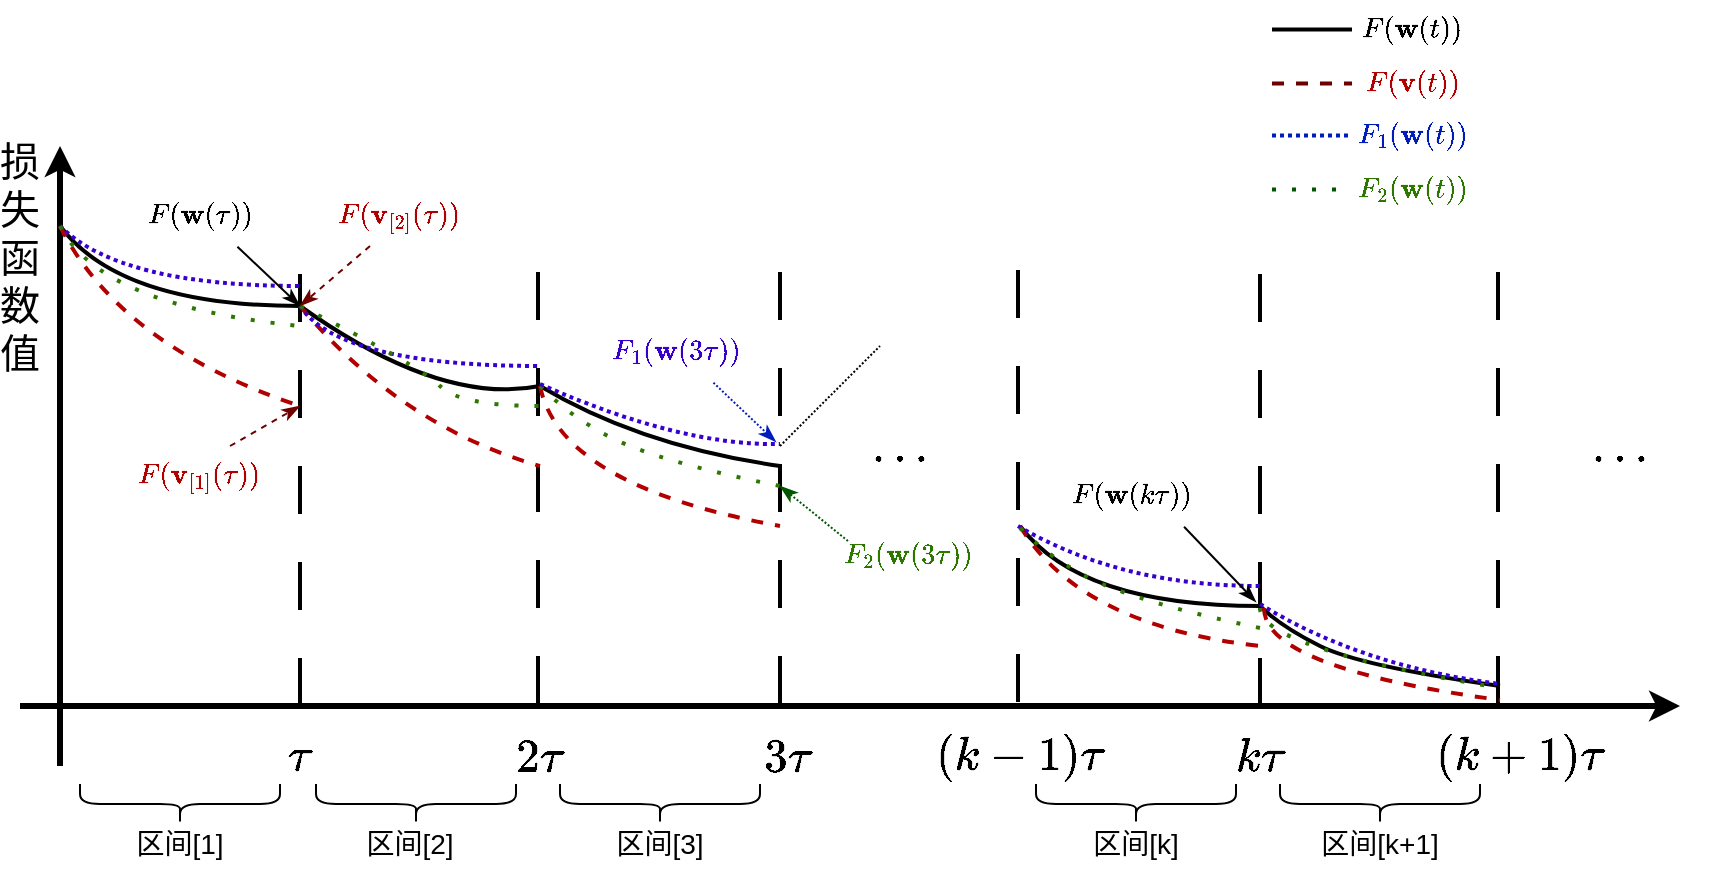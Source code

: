 <mxfile version="20.8.23" type="github">
  <diagram name="第 1 页" id="4poUl0bNpQtQ2WrYWVyK">
    <mxGraphModel dx="525" dy="776" grid="1" gridSize="10" guides="1" tooltips="1" connect="1" arrows="1" fold="1" page="1" pageScale="1" pageWidth="827" pageHeight="1169" math="1" shadow="0">
      <root>
        <mxCell id="0" />
        <mxCell id="1" parent="0" />
        <mxCell id="Bvl7Rsej5gtESfr3AA5e-1" value="" style="endArrow=classic;html=1;rounded=0;strokeWidth=3;" parent="1" edge="1">
          <mxGeometry width="50" height="50" relative="1" as="geometry">
            <mxPoint x="80" y="510" as="sourcePoint" />
            <mxPoint x="80" y="200" as="targetPoint" />
          </mxGeometry>
        </mxCell>
        <mxCell id="Bvl7Rsej5gtESfr3AA5e-2" value="" style="endArrow=classic;html=1;rounded=0;strokeWidth=3;" parent="1" edge="1">
          <mxGeometry width="50" height="50" relative="1" as="geometry">
            <mxPoint x="60" y="480" as="sourcePoint" />
            <mxPoint x="890" y="480" as="targetPoint" />
          </mxGeometry>
        </mxCell>
        <mxCell id="Bvl7Rsej5gtESfr3AA5e-3" value="" style="endArrow=none;dashed=1;html=1;rounded=0;strokeWidth=2;dashPattern=12 12;" parent="1" edge="1">
          <mxGeometry width="50" height="50" relative="1" as="geometry">
            <mxPoint x="200" y="480" as="sourcePoint" />
            <mxPoint x="200" y="240" as="targetPoint" />
          </mxGeometry>
        </mxCell>
        <mxCell id="Bvl7Rsej5gtESfr3AA5e-4" value="" style="endArrow=none;dashed=1;html=1;rounded=0;strokeWidth=2;dashPattern=12 12;" parent="1" edge="1">
          <mxGeometry width="50" height="50" relative="1" as="geometry">
            <mxPoint x="319" y="479" as="sourcePoint" />
            <mxPoint x="319" y="239" as="targetPoint" />
          </mxGeometry>
        </mxCell>
        <mxCell id="Bvl7Rsej5gtESfr3AA5e-5" value="" style="endArrow=none;dashed=1;html=1;rounded=0;strokeWidth=2;dashPattern=12 12;" parent="1" edge="1">
          <mxGeometry width="50" height="50" relative="1" as="geometry">
            <mxPoint x="440" y="479" as="sourcePoint" />
            <mxPoint x="440" y="239" as="targetPoint" />
          </mxGeometry>
        </mxCell>
        <mxCell id="Bvl7Rsej5gtESfr3AA5e-6" value="" style="endArrow=none;dashed=1;html=1;rounded=0;strokeWidth=2;dashPattern=12 12;" parent="1" edge="1">
          <mxGeometry width="50" height="50" relative="1" as="geometry">
            <mxPoint x="559" y="478" as="sourcePoint" />
            <mxPoint x="559" y="238" as="targetPoint" />
          </mxGeometry>
        </mxCell>
        <mxCell id="Bvl7Rsej5gtESfr3AA5e-7" value="" style="endArrow=none;dashed=1;html=1;rounded=0;strokeWidth=2;dashPattern=12 12;" parent="1" edge="1">
          <mxGeometry width="50" height="50" relative="1" as="geometry">
            <mxPoint x="680" y="480" as="sourcePoint" />
            <mxPoint x="680" y="240" as="targetPoint" />
          </mxGeometry>
        </mxCell>
        <mxCell id="Bvl7Rsej5gtESfr3AA5e-8" value="" style="endArrow=none;dashed=1;html=1;rounded=0;strokeWidth=2;dashPattern=12 12;" parent="1" edge="1">
          <mxGeometry width="50" height="50" relative="1" as="geometry">
            <mxPoint x="799" y="479" as="sourcePoint" />
            <mxPoint x="799" y="239" as="targetPoint" />
          </mxGeometry>
        </mxCell>
        <mxCell id="Bvl7Rsej5gtESfr3AA5e-11" value="$$F(\mathbf{w}(\tau))$$" style="text;html=1;strokeColor=none;fillColor=none;align=center;verticalAlign=middle;whiteSpace=wrap;rounded=0;" parent="1" vertex="1">
          <mxGeometry x="120" y="220" width="60" height="30" as="geometry" />
        </mxCell>
        <mxCell id="Bvl7Rsej5gtESfr3AA5e-12" value="$$F(\mathbf{v}_{[2]}(\tau))$$" style="text;html=1;strokeColor=none;fillColor=none;align=center;verticalAlign=middle;whiteSpace=wrap;rounded=0;fontColor=#B20000;" parent="1" vertex="1">
          <mxGeometry x="220" y="220" width="60" height="30" as="geometry" />
        </mxCell>
        <mxCell id="Bvl7Rsej5gtESfr3AA5e-14" value="$$\tau$$" style="text;html=1;strokeColor=none;fillColor=none;align=center;verticalAlign=middle;whiteSpace=wrap;rounded=0;fontSize=20;" parent="1" vertex="1">
          <mxGeometry x="170" y="490" width="60" height="30" as="geometry" />
        </mxCell>
        <mxCell id="Bvl7Rsej5gtESfr3AA5e-15" value="$$2\tau$$" style="text;html=1;strokeColor=none;fillColor=none;align=center;verticalAlign=middle;whiteSpace=wrap;rounded=0;fontSize=20;" parent="1" vertex="1">
          <mxGeometry x="290" y="490" width="60" height="30" as="geometry" />
        </mxCell>
        <mxCell id="Bvl7Rsej5gtESfr3AA5e-16" value="$$3\tau$$" style="text;html=1;strokeColor=none;fillColor=none;align=center;verticalAlign=middle;whiteSpace=wrap;rounded=0;fontSize=20;" parent="1" vertex="1">
          <mxGeometry x="414" y="490" width="60" height="30" as="geometry" />
        </mxCell>
        <mxCell id="Bvl7Rsej5gtESfr3AA5e-17" value="$$(k-1)\tau$$" style="text;html=1;strokeColor=none;fillColor=none;align=center;verticalAlign=middle;whiteSpace=wrap;rounded=0;fontSize=20;" parent="1" vertex="1">
          <mxGeometry x="530" y="490" width="60" height="30" as="geometry" />
        </mxCell>
        <mxCell id="Bvl7Rsej5gtESfr3AA5e-18" value="$$k\tau$$" style="text;html=1;strokeColor=none;fillColor=none;align=center;verticalAlign=middle;whiteSpace=wrap;rounded=0;fontSize=20;" parent="1" vertex="1">
          <mxGeometry x="650" y="490" width="60" height="30" as="geometry" />
        </mxCell>
        <mxCell id="Bvl7Rsej5gtESfr3AA5e-19" value="$$(k+1)\tau$$" style="text;html=1;strokeColor=none;fillColor=none;align=center;verticalAlign=middle;whiteSpace=wrap;rounded=0;fontSize=20;" parent="1" vertex="1">
          <mxGeometry x="780" y="490" width="60" height="30" as="geometry" />
        </mxCell>
        <mxCell id="Bvl7Rsej5gtESfr3AA5e-20" value="" style="curved=1;endArrow=none;html=1;rounded=0;strokeWidth=2;fontSize=20;endFill=0;" parent="1" edge="1">
          <mxGeometry width="50" height="50" relative="1" as="geometry">
            <mxPoint x="80" y="240" as="sourcePoint" />
            <mxPoint x="200" y="280" as="targetPoint" />
            <Array as="points">
              <mxPoint x="110" y="280" />
            </Array>
          </mxGeometry>
        </mxCell>
        <mxCell id="Bvl7Rsej5gtESfr3AA5e-23" value="" style="curved=1;endArrow=none;html=1;rounded=0;strokeWidth=2;fontSize=20;endFill=0;" parent="1" edge="1">
          <mxGeometry width="50" height="50" relative="1" as="geometry">
            <mxPoint x="200" y="280" as="sourcePoint" />
            <mxPoint x="320" y="320" as="targetPoint" />
            <Array as="points">
              <mxPoint x="270" y="330" />
            </Array>
          </mxGeometry>
        </mxCell>
        <mxCell id="Bvl7Rsej5gtESfr3AA5e-24" value="" style="curved=1;endArrow=none;html=1;rounded=0;strokeWidth=2;fontSize=20;endFill=0;" parent="1" edge="1">
          <mxGeometry width="50" height="50" relative="1" as="geometry">
            <mxPoint x="320" y="320" as="sourcePoint" />
            <mxPoint x="440" y="360" as="targetPoint" />
            <Array as="points">
              <mxPoint x="370" y="350" />
            </Array>
          </mxGeometry>
        </mxCell>
        <mxCell id="Bvl7Rsej5gtESfr3AA5e-25" value="" style="curved=1;endArrow=none;html=1;rounded=0;strokeWidth=2;fontSize=20;endFill=0;" parent="1" edge="1">
          <mxGeometry width="50" height="50" relative="1" as="geometry">
            <mxPoint x="560" y="390" as="sourcePoint" />
            <mxPoint x="680" y="430" as="targetPoint" />
            <Array as="points">
              <mxPoint x="590" y="430" />
            </Array>
          </mxGeometry>
        </mxCell>
        <mxCell id="Bvl7Rsej5gtESfr3AA5e-26" value="" style="curved=1;endArrow=none;html=1;rounded=0;strokeWidth=2;fontSize=20;endFill=0;" parent="1" edge="1">
          <mxGeometry width="50" height="50" relative="1" as="geometry">
            <mxPoint x="680" y="430" as="sourcePoint" />
            <mxPoint x="800" y="470" as="targetPoint" />
            <Array as="points">
              <mxPoint x="690" y="440" />
              <mxPoint x="730" y="460" />
            </Array>
          </mxGeometry>
        </mxCell>
        <mxCell id="Bvl7Rsej5gtESfr3AA5e-27" value="" style="curved=1;endArrow=none;html=1;rounded=0;strokeWidth=2;fontSize=20;endFill=0;fillColor=#e51400;strokeColor=#B20000;dashed=1;" parent="1" edge="1">
          <mxGeometry width="50" height="50" relative="1" as="geometry">
            <mxPoint x="80" y="240" as="sourcePoint" />
            <mxPoint x="200" y="330" as="targetPoint" />
            <Array as="points">
              <mxPoint x="110" y="300" />
            </Array>
          </mxGeometry>
        </mxCell>
        <mxCell id="Bvl7Rsej5gtESfr3AA5e-28" value="" style="curved=1;endArrow=none;html=1;rounded=0;strokeWidth=2;fontSize=20;endFill=0;fillColor=#e51400;strokeColor=#B20000;dashed=1;" parent="1" edge="1">
          <mxGeometry width="50" height="50" relative="1" as="geometry">
            <mxPoint x="200" y="280" as="sourcePoint" />
            <mxPoint x="320" y="360" as="targetPoint" />
            <Array as="points">
              <mxPoint x="250" y="340" />
            </Array>
          </mxGeometry>
        </mxCell>
        <mxCell id="Bvl7Rsej5gtESfr3AA5e-29" value="" style="curved=1;endArrow=none;html=1;rounded=0;strokeWidth=2;fontSize=20;endFill=0;fillColor=#e51400;strokeColor=#B20000;dashed=1;" parent="1" edge="1">
          <mxGeometry width="50" height="50" relative="1" as="geometry">
            <mxPoint x="320" y="320" as="sourcePoint" />
            <mxPoint x="440" y="390" as="targetPoint" />
            <Array as="points">
              <mxPoint x="330" y="370" />
            </Array>
          </mxGeometry>
        </mxCell>
        <mxCell id="Bvl7Rsej5gtESfr3AA5e-30" value="" style="curved=1;endArrow=none;html=1;rounded=0;strokeWidth=2;fontSize=20;endFill=0;fillColor=#e51400;strokeColor=#B20000;dashed=1;" parent="1" edge="1">
          <mxGeometry width="50" height="50" relative="1" as="geometry">
            <mxPoint x="560" y="390" as="sourcePoint" />
            <mxPoint x="680" y="450" as="targetPoint" />
            <Array as="points">
              <mxPoint x="590" y="440" />
            </Array>
          </mxGeometry>
        </mxCell>
        <mxCell id="Bvl7Rsej5gtESfr3AA5e-31" value="" style="curved=1;endArrow=none;html=1;rounded=0;strokeWidth=2;fontSize=20;endFill=0;fillColor=#e51400;strokeColor=#B20000;dashed=1;" parent="1" edge="1">
          <mxGeometry width="50" height="50" relative="1" as="geometry">
            <mxPoint x="682" y="431" as="sourcePoint" />
            <mxPoint x="800" y="477" as="targetPoint" />
            <Array as="points">
              <mxPoint x="682" y="461" />
            </Array>
          </mxGeometry>
        </mxCell>
        <mxCell id="Bvl7Rsej5gtESfr3AA5e-32" value="$$\cdots$$" style="text;html=1;strokeColor=none;fillColor=none;align=center;verticalAlign=middle;whiteSpace=wrap;rounded=0;fontSize=20;fontStyle=0" parent="1" vertex="1">
          <mxGeometry x="470" y="340" width="60" height="30" as="geometry" />
        </mxCell>
        <mxCell id="Bvl7Rsej5gtESfr3AA5e-33" value="$$\cdots$$" style="text;html=1;strokeColor=none;fillColor=none;align=center;verticalAlign=middle;whiteSpace=wrap;rounded=0;fontSize=20;fontStyle=0" parent="1" vertex="1">
          <mxGeometry x="830" y="340" width="60" height="30" as="geometry" />
        </mxCell>
        <mxCell id="Bvl7Rsej5gtESfr3AA5e-34" value="" style="curved=1;endArrow=none;html=1;rounded=0;strokeWidth=2;fontSize=20;endFill=0;fillColor=#6a00ff;strokeColor=#3700CC;dashed=1;dashPattern=1 1;" parent="1" edge="1">
          <mxGeometry width="50" height="50" relative="1" as="geometry">
            <mxPoint x="80" y="240" as="sourcePoint" />
            <mxPoint x="200" y="270" as="targetPoint" />
            <Array as="points">
              <mxPoint x="110" y="270" />
            </Array>
          </mxGeometry>
        </mxCell>
        <mxCell id="Bvl7Rsej5gtESfr3AA5e-35" value="" style="curved=1;endArrow=none;html=1;rounded=0;strokeWidth=2;fontSize=20;endFill=0;fillColor=#60a917;strokeColor=#2D7600;dashed=1;dashPattern=1 4;" parent="1" edge="1">
          <mxGeometry width="50" height="50" relative="1" as="geometry">
            <mxPoint x="80" y="240" as="sourcePoint" />
            <mxPoint x="200" y="290" as="targetPoint" />
            <Array as="points">
              <mxPoint x="100" y="280" />
            </Array>
          </mxGeometry>
        </mxCell>
        <mxCell id="Bvl7Rsej5gtESfr3AA5e-36" value="" style="curved=1;endArrow=none;html=1;rounded=0;strokeWidth=2;fontSize=20;endFill=0;fillColor=#6a00ff;strokeColor=#3700CC;dashed=1;dashPattern=1 1;" parent="1" edge="1">
          <mxGeometry width="50" height="50" relative="1" as="geometry">
            <mxPoint x="200" y="280" as="sourcePoint" />
            <mxPoint x="320" y="310" as="targetPoint" />
            <Array as="points">
              <mxPoint x="220" y="310" />
            </Array>
          </mxGeometry>
        </mxCell>
        <mxCell id="Bvl7Rsej5gtESfr3AA5e-37" value="" style="curved=1;endArrow=none;html=1;rounded=0;strokeWidth=2;fontSize=20;endFill=0;fillColor=#60a917;strokeColor=#2D7600;dashed=1;dashPattern=1 4;" parent="1" edge="1">
          <mxGeometry width="50" height="50" relative="1" as="geometry">
            <mxPoint x="200" y="280" as="sourcePoint" />
            <mxPoint x="320" y="330" as="targetPoint" />
            <Array as="points">
              <mxPoint x="260" y="310" />
              <mxPoint x="280" y="330" />
            </Array>
          </mxGeometry>
        </mxCell>
        <mxCell id="Bvl7Rsej5gtESfr3AA5e-38" value="损失函数值" style="text;html=1;strokeColor=none;fillColor=none;align=center;verticalAlign=middle;whiteSpace=wrap;rounded=0;fontSize=20;" parent="1" vertex="1">
          <mxGeometry x="50" y="240" width="20" height="30" as="geometry" />
        </mxCell>
        <mxCell id="Bvl7Rsej5gtESfr3AA5e-39" value="" style="shape=curlyBracket;whiteSpace=wrap;html=1;rounded=1;flipH=1;labelPosition=right;verticalLabelPosition=middle;align=left;verticalAlign=middle;fontSize=20;rotation=90;" parent="1" vertex="1">
          <mxGeometry x="130" y="479" width="20" height="100" as="geometry" />
        </mxCell>
        <mxCell id="Bvl7Rsej5gtESfr3AA5e-44" value="" style="shape=curlyBracket;whiteSpace=wrap;html=1;rounded=1;flipH=1;labelPosition=right;verticalLabelPosition=middle;align=left;verticalAlign=middle;fontSize=20;rotation=90;" parent="1" vertex="1">
          <mxGeometry x="248" y="479" width="20" height="100" as="geometry" />
        </mxCell>
        <mxCell id="Bvl7Rsej5gtESfr3AA5e-45" value="" style="shape=curlyBracket;whiteSpace=wrap;html=1;rounded=1;flipH=1;labelPosition=right;verticalLabelPosition=middle;align=left;verticalAlign=middle;fontSize=20;rotation=90;" parent="1" vertex="1">
          <mxGeometry x="370" y="479" width="20" height="100" as="geometry" />
        </mxCell>
        <mxCell id="Bvl7Rsej5gtESfr3AA5e-49" value="" style="shape=curlyBracket;whiteSpace=wrap;html=1;rounded=1;flipH=1;labelPosition=right;verticalLabelPosition=middle;align=left;verticalAlign=middle;fontSize=20;rotation=90;" parent="1" vertex="1">
          <mxGeometry x="608" y="479" width="20" height="100" as="geometry" />
        </mxCell>
        <mxCell id="Bvl7Rsej5gtESfr3AA5e-50" value="" style="shape=curlyBracket;whiteSpace=wrap;html=1;rounded=1;flipH=1;labelPosition=right;verticalLabelPosition=middle;align=left;verticalAlign=middle;fontSize=20;rotation=90;" parent="1" vertex="1">
          <mxGeometry x="730" y="479" width="20" height="100" as="geometry" />
        </mxCell>
        <mxCell id="Bvl7Rsej5gtESfr3AA5e-51" value="区间[1]" style="text;html=1;strokeColor=none;fillColor=none;align=center;verticalAlign=middle;whiteSpace=wrap;rounded=0;fontSize=14;" parent="1" vertex="1">
          <mxGeometry x="95" y="534" width="90" height="30" as="geometry" />
        </mxCell>
        <mxCell id="Bvl7Rsej5gtESfr3AA5e-55" value="区间[2]" style="text;html=1;strokeColor=none;fillColor=none;align=center;verticalAlign=middle;whiteSpace=wrap;rounded=0;fontSize=14;" parent="1" vertex="1">
          <mxGeometry x="210" y="534" width="90" height="30" as="geometry" />
        </mxCell>
        <mxCell id="Bvl7Rsej5gtESfr3AA5e-56" value="区间[3]" style="text;html=1;strokeColor=none;fillColor=none;align=center;verticalAlign=middle;whiteSpace=wrap;rounded=0;fontSize=14;" parent="1" vertex="1">
          <mxGeometry x="335" y="534" width="90" height="30" as="geometry" />
        </mxCell>
        <mxCell id="Bvl7Rsej5gtESfr3AA5e-57" value="区间[k]" style="text;html=1;strokeColor=none;fillColor=none;align=center;verticalAlign=middle;whiteSpace=wrap;rounded=0;fontSize=14;" parent="1" vertex="1">
          <mxGeometry x="573" y="534" width="90" height="30" as="geometry" />
        </mxCell>
        <mxCell id="Bvl7Rsej5gtESfr3AA5e-58" value="区间[k+1]" style="text;html=1;strokeColor=none;fillColor=none;align=center;verticalAlign=middle;whiteSpace=wrap;rounded=0;fontSize=14;" parent="1" vertex="1">
          <mxGeometry x="695" y="534" width="90" height="30" as="geometry" />
        </mxCell>
        <mxCell id="Bvl7Rsej5gtESfr3AA5e-59" value="" style="curved=1;endArrow=none;html=1;rounded=0;strokeWidth=2;fontSize=20;endFill=0;fillColor=#60a917;strokeColor=#2D7600;dashed=1;dashPattern=1 4;" parent="1" edge="1">
          <mxGeometry width="50" height="50" relative="1" as="geometry">
            <mxPoint x="320" y="320" as="sourcePoint" />
            <mxPoint x="440" y="370" as="targetPoint" />
            <Array as="points">
              <mxPoint x="340" y="340" />
              <mxPoint x="390" y="360" />
            </Array>
          </mxGeometry>
        </mxCell>
        <mxCell id="Bvl7Rsej5gtESfr3AA5e-60" value="" style="curved=1;endArrow=none;html=1;rounded=0;strokeWidth=2;fontSize=20;endFill=0;fillColor=#6a00ff;strokeColor=#3700CC;dashed=1;dashPattern=1 1;" parent="1" edge="1">
          <mxGeometry width="50" height="50" relative="1" as="geometry">
            <mxPoint x="320" y="319" as="sourcePoint" />
            <mxPoint x="440" y="349" as="targetPoint" />
            <Array as="points">
              <mxPoint x="390" y="350" />
            </Array>
          </mxGeometry>
        </mxCell>
        <mxCell id="Bvl7Rsej5gtESfr3AA5e-61" value="" style="curved=1;endArrow=none;html=1;rounded=0;strokeWidth=2;fontSize=20;endFill=0;fillColor=#6a00ff;strokeColor=#3700CC;dashed=1;dashPattern=1 1;" parent="1" edge="1">
          <mxGeometry width="50" height="50" relative="1" as="geometry">
            <mxPoint x="559" y="390" as="sourcePoint" />
            <mxPoint x="680" y="420" as="targetPoint" />
            <Array as="points">
              <mxPoint x="610" y="420" />
            </Array>
          </mxGeometry>
        </mxCell>
        <mxCell id="Bvl7Rsej5gtESfr3AA5e-62" value="" style="curved=1;endArrow=none;html=1;rounded=0;strokeWidth=2;fontSize=20;endFill=0;fillColor=#60a917;strokeColor=#2D7600;dashed=1;dashPattern=1 4;" parent="1" edge="1">
          <mxGeometry width="50" height="50" relative="1" as="geometry">
            <mxPoint x="560" y="391" as="sourcePoint" />
            <mxPoint x="680" y="441" as="targetPoint" />
            <Array as="points">
              <mxPoint x="580" y="411" />
              <mxPoint x="632" y="431" />
            </Array>
          </mxGeometry>
        </mxCell>
        <mxCell id="Bvl7Rsej5gtESfr3AA5e-63" value="" style="curved=1;endArrow=none;html=1;rounded=0;strokeWidth=2;fontSize=20;endFill=0;fillColor=#60a917;strokeColor=#2D7600;dashed=1;dashPattern=1 4;" parent="1" edge="1">
          <mxGeometry width="50" height="50" relative="1" as="geometry">
            <mxPoint x="680" y="431" as="sourcePoint" />
            <mxPoint x="800" y="471" as="targetPoint" />
            <Array as="points">
              <mxPoint x="680" y="451" />
            </Array>
          </mxGeometry>
        </mxCell>
        <mxCell id="Bvl7Rsej5gtESfr3AA5e-64" value="" style="curved=1;endArrow=none;html=1;rounded=0;strokeWidth=2;fontSize=20;endFill=0;fillColor=#6a00ff;strokeColor=#3700CC;dashed=1;dashPattern=1 1;" parent="1" edge="1">
          <mxGeometry width="50" height="50" relative="1" as="geometry">
            <mxPoint x="680" y="429" as="sourcePoint" />
            <mxPoint x="800" y="469" as="targetPoint" />
            <Array as="points">
              <mxPoint x="730" y="460" />
            </Array>
          </mxGeometry>
        </mxCell>
        <mxCell id="Bvl7Rsej5gtESfr3AA5e-65" value="" style="endArrow=classicThin;html=1;rounded=0;strokeWidth=1;fontSize=14;exitX=0.812;exitY=1.012;exitDx=0;exitDy=0;exitPerimeter=0;endFill=1;" parent="1" source="Bvl7Rsej5gtESfr3AA5e-11" edge="1">
          <mxGeometry width="50" height="50" relative="1" as="geometry">
            <mxPoint x="200" y="250" as="sourcePoint" />
            <mxPoint x="200" y="280" as="targetPoint" />
          </mxGeometry>
        </mxCell>
        <mxCell id="Bvl7Rsej5gtESfr3AA5e-66" value="" style="endArrow=classicThin;html=1;rounded=0;strokeWidth=1;fontSize=14;exitX=0.25;exitY=1;exitDx=0;exitDy=0;endFill=1;fillColor=#a20025;strokeColor=#6F0000;dashed=1;" parent="1" source="Bvl7Rsej5gtESfr3AA5e-12" edge="1">
          <mxGeometry width="50" height="50" relative="1" as="geometry">
            <mxPoint x="179" y="260" as="sourcePoint" />
            <mxPoint x="200" y="280" as="targetPoint" />
          </mxGeometry>
        </mxCell>
        <mxCell id="Bvl7Rsej5gtESfr3AA5e-67" value="$$F(\mathbf{v}_{[1]}(\tau))$$" style="text;html=1;strokeColor=none;fillColor=none;align=center;verticalAlign=middle;whiteSpace=wrap;rounded=0;fontColor=#B20000;" parent="1" vertex="1">
          <mxGeometry x="120" y="350" width="60" height="30" as="geometry" />
        </mxCell>
        <mxCell id="Bvl7Rsej5gtESfr3AA5e-68" value="" style="endArrow=classicThin;html=1;rounded=0;strokeWidth=1;fontSize=14;exitX=0.75;exitY=0;exitDx=0;exitDy=0;endFill=1;fillColor=#a20025;strokeColor=#6F0000;dashed=1;" parent="1" source="Bvl7Rsej5gtESfr3AA5e-67" edge="1">
          <mxGeometry width="50" height="50" relative="1" as="geometry">
            <mxPoint x="79" y="390" as="sourcePoint" />
            <mxPoint x="200" y="330" as="targetPoint" />
          </mxGeometry>
        </mxCell>
        <mxCell id="Bvl7Rsej5gtESfr3AA5e-69" value="$$F_1(\mathbf{w}(3\tau))$$" style="text;html=1;strokeColor=none;fillColor=none;align=center;verticalAlign=middle;whiteSpace=wrap;rounded=0;fontColor=#3700CC;" parent="1" vertex="1">
          <mxGeometry x="358" y="288" width="60" height="30" as="geometry" />
        </mxCell>
        <mxCell id="Bvl7Rsej5gtESfr3AA5e-70" value="" style="endArrow=classicThin;html=1;rounded=0;strokeWidth=1;fontSize=14;exitX=0.812;exitY=1.012;exitDx=0;exitDy=0;exitPerimeter=0;endFill=1;fillColor=#0050ef;strokeColor=#001DBC;dashed=1;dashPattern=1 1;" parent="1" source="Bvl7Rsej5gtESfr3AA5e-69" edge="1">
          <mxGeometry width="50" height="50" relative="1" as="geometry">
            <mxPoint x="438" y="318" as="sourcePoint" />
            <mxPoint x="438" y="348" as="targetPoint" />
          </mxGeometry>
        </mxCell>
        <mxCell id="Bvl7Rsej5gtESfr3AA5e-72" value="$$F_2(\mathbf{w}(3\tau))$$" style="text;html=1;strokeColor=none;fillColor=none;align=center;verticalAlign=middle;whiteSpace=wrap;rounded=0;fontColor=#2D7600;" parent="1" vertex="1">
          <mxGeometry x="474" y="390" width="60" height="30" as="geometry" />
        </mxCell>
        <mxCell id="Bvl7Rsej5gtESfr3AA5e-73" value="" style="endArrow=classicThin;html=1;rounded=0;strokeWidth=1;fontSize=14;exitX=0;exitY=0.25;exitDx=0;exitDy=0;endFill=1;fillColor=#008a00;strokeColor=#005700;dashed=1;dashPattern=1 1;fontColor=#2D7600;" parent="1" source="Bvl7Rsej5gtESfr3AA5e-72" edge="1">
          <mxGeometry width="50" height="50" relative="1" as="geometry">
            <mxPoint x="554" y="420" as="sourcePoint" />
            <mxPoint x="440" y="370" as="targetPoint" />
          </mxGeometry>
        </mxCell>
        <mxCell id="Bvl7Rsej5gtESfr3AA5e-75" value="" style="endArrow=none;html=1;rounded=0;dashed=1;dashPattern=1 1;strokeWidth=1;fontSize=14;fontColor=#2D7600;" parent="1" edge="1">
          <mxGeometry width="50" height="50" relative="1" as="geometry">
            <mxPoint x="440" y="350" as="sourcePoint" />
            <mxPoint x="490" y="300" as="targetPoint" />
          </mxGeometry>
        </mxCell>
        <mxCell id="Bvl7Rsej5gtESfr3AA5e-87" value="" style="group" parent="1" vertex="1" connectable="0">
          <mxGeometry x="686" y="207" width="100" height="30" as="geometry" />
        </mxCell>
        <mxCell id="Bvl7Rsej5gtESfr3AA5e-85" value="$$F_2(\mathbf{w}(t))$$" style="text;html=1;strokeColor=none;fillColor=none;align=center;verticalAlign=middle;whiteSpace=wrap;rounded=0;fontColor=#2D7600;" parent="Bvl7Rsej5gtESfr3AA5e-87" vertex="1">
          <mxGeometry x="40" width="60" height="30" as="geometry" />
        </mxCell>
        <mxCell id="Bvl7Rsej5gtESfr3AA5e-86" value="" style="endArrow=none;html=1;rounded=0;strokeWidth=2;fontSize=14;fontColor=#2D7600;fillColor=#008a00;strokeColor=#005700;dashed=1;dashPattern=1 4;" parent="Bvl7Rsej5gtESfr3AA5e-87" edge="1">
          <mxGeometry width="50" height="50" relative="1" as="geometry">
            <mxPoint y="14.69" as="sourcePoint" />
            <mxPoint x="40" y="14.69" as="targetPoint" />
          </mxGeometry>
        </mxCell>
        <mxCell id="Bvl7Rsej5gtESfr3AA5e-88" value="" style="group" parent="1" vertex="1" connectable="0">
          <mxGeometry x="686" y="180" width="100" height="30" as="geometry" />
        </mxCell>
        <mxCell id="Bvl7Rsej5gtESfr3AA5e-83" value="$$F_1(\mathbf{w}(t))$$" style="text;html=1;strokeColor=none;fillColor=none;align=center;verticalAlign=middle;whiteSpace=wrap;rounded=0;fontColor=#001DBC;" parent="Bvl7Rsej5gtESfr3AA5e-88" vertex="1">
          <mxGeometry x="40" width="60" height="30" as="geometry" />
        </mxCell>
        <mxCell id="Bvl7Rsej5gtESfr3AA5e-84" value="" style="endArrow=none;html=1;rounded=0;strokeWidth=2;fontSize=14;fontColor=#2D7600;fillColor=#0050ef;strokeColor=#001DBC;dashed=1;dashPattern=1 1;" parent="Bvl7Rsej5gtESfr3AA5e-88" edge="1">
          <mxGeometry width="50" height="50" relative="1" as="geometry">
            <mxPoint y="14.69" as="sourcePoint" />
            <mxPoint x="40" y="14.69" as="targetPoint" />
          </mxGeometry>
        </mxCell>
        <mxCell id="Bvl7Rsej5gtESfr3AA5e-89" value="" style="group" parent="1" vertex="1" connectable="0">
          <mxGeometry x="686" y="154" width="100" height="30" as="geometry" />
        </mxCell>
        <mxCell id="Bvl7Rsej5gtESfr3AA5e-78" value="$$F(\mathbf{v}(t))$$" style="text;html=1;strokeColor=none;fillColor=none;align=center;verticalAlign=middle;whiteSpace=wrap;rounded=0;fontColor=#B20000;" parent="Bvl7Rsej5gtESfr3AA5e-89" vertex="1">
          <mxGeometry x="40" width="60" height="30" as="geometry" />
        </mxCell>
        <mxCell id="Bvl7Rsej5gtESfr3AA5e-79" value="" style="endArrow=none;html=1;rounded=0;strokeWidth=2;fontSize=14;fontColor=#2D7600;fillColor=#a20025;strokeColor=#6F0000;dashed=1;" parent="Bvl7Rsej5gtESfr3AA5e-89" edge="1">
          <mxGeometry width="50" height="50" relative="1" as="geometry">
            <mxPoint y="14.69" as="sourcePoint" />
            <mxPoint x="40" y="14.69" as="targetPoint" />
          </mxGeometry>
        </mxCell>
        <mxCell id="Bvl7Rsej5gtESfr3AA5e-90" value="" style="group" parent="1" vertex="1" connectable="0">
          <mxGeometry x="686" y="127" width="100" height="30" as="geometry" />
        </mxCell>
        <mxCell id="Bvl7Rsej5gtESfr3AA5e-74" value="$$F(\mathbf{w}(t))$$" style="text;html=1;strokeColor=none;fillColor=none;align=center;verticalAlign=middle;whiteSpace=wrap;rounded=0;" parent="Bvl7Rsej5gtESfr3AA5e-90" vertex="1">
          <mxGeometry x="40" width="60" height="30" as="geometry" />
        </mxCell>
        <mxCell id="Bvl7Rsej5gtESfr3AA5e-76" value="" style="endArrow=none;html=1;rounded=0;strokeWidth=2;fontSize=14;fontColor=#2D7600;" parent="Bvl7Rsej5gtESfr3AA5e-90" edge="1">
          <mxGeometry width="50" height="50" relative="1" as="geometry">
            <mxPoint y="14.69" as="sourcePoint" />
            <mxPoint x="40" y="14.69" as="targetPoint" />
          </mxGeometry>
        </mxCell>
        <mxCell id="Bvl7Rsej5gtESfr3AA5e-93" value="$$F(\mathbf{w}(k\tau))$$" style="text;html=1;strokeColor=none;fillColor=none;align=center;verticalAlign=middle;whiteSpace=wrap;rounded=0;" parent="1" vertex="1">
          <mxGeometry x="573" y="360" width="85" height="30" as="geometry" />
        </mxCell>
        <mxCell id="Bvl7Rsej5gtESfr3AA5e-94" value="" style="endArrow=classicThin;html=1;rounded=0;strokeWidth=1;fontSize=14;exitX=0.812;exitY=1.012;exitDx=0;exitDy=0;exitPerimeter=0;endFill=1;" parent="1" source="Bvl7Rsej5gtESfr3AA5e-93" edge="1">
          <mxGeometry width="50" height="50" relative="1" as="geometry">
            <mxPoint x="678" y="398" as="sourcePoint" />
            <mxPoint x="678" y="428" as="targetPoint" />
          </mxGeometry>
        </mxCell>
      </root>
    </mxGraphModel>
  </diagram>
</mxfile>
